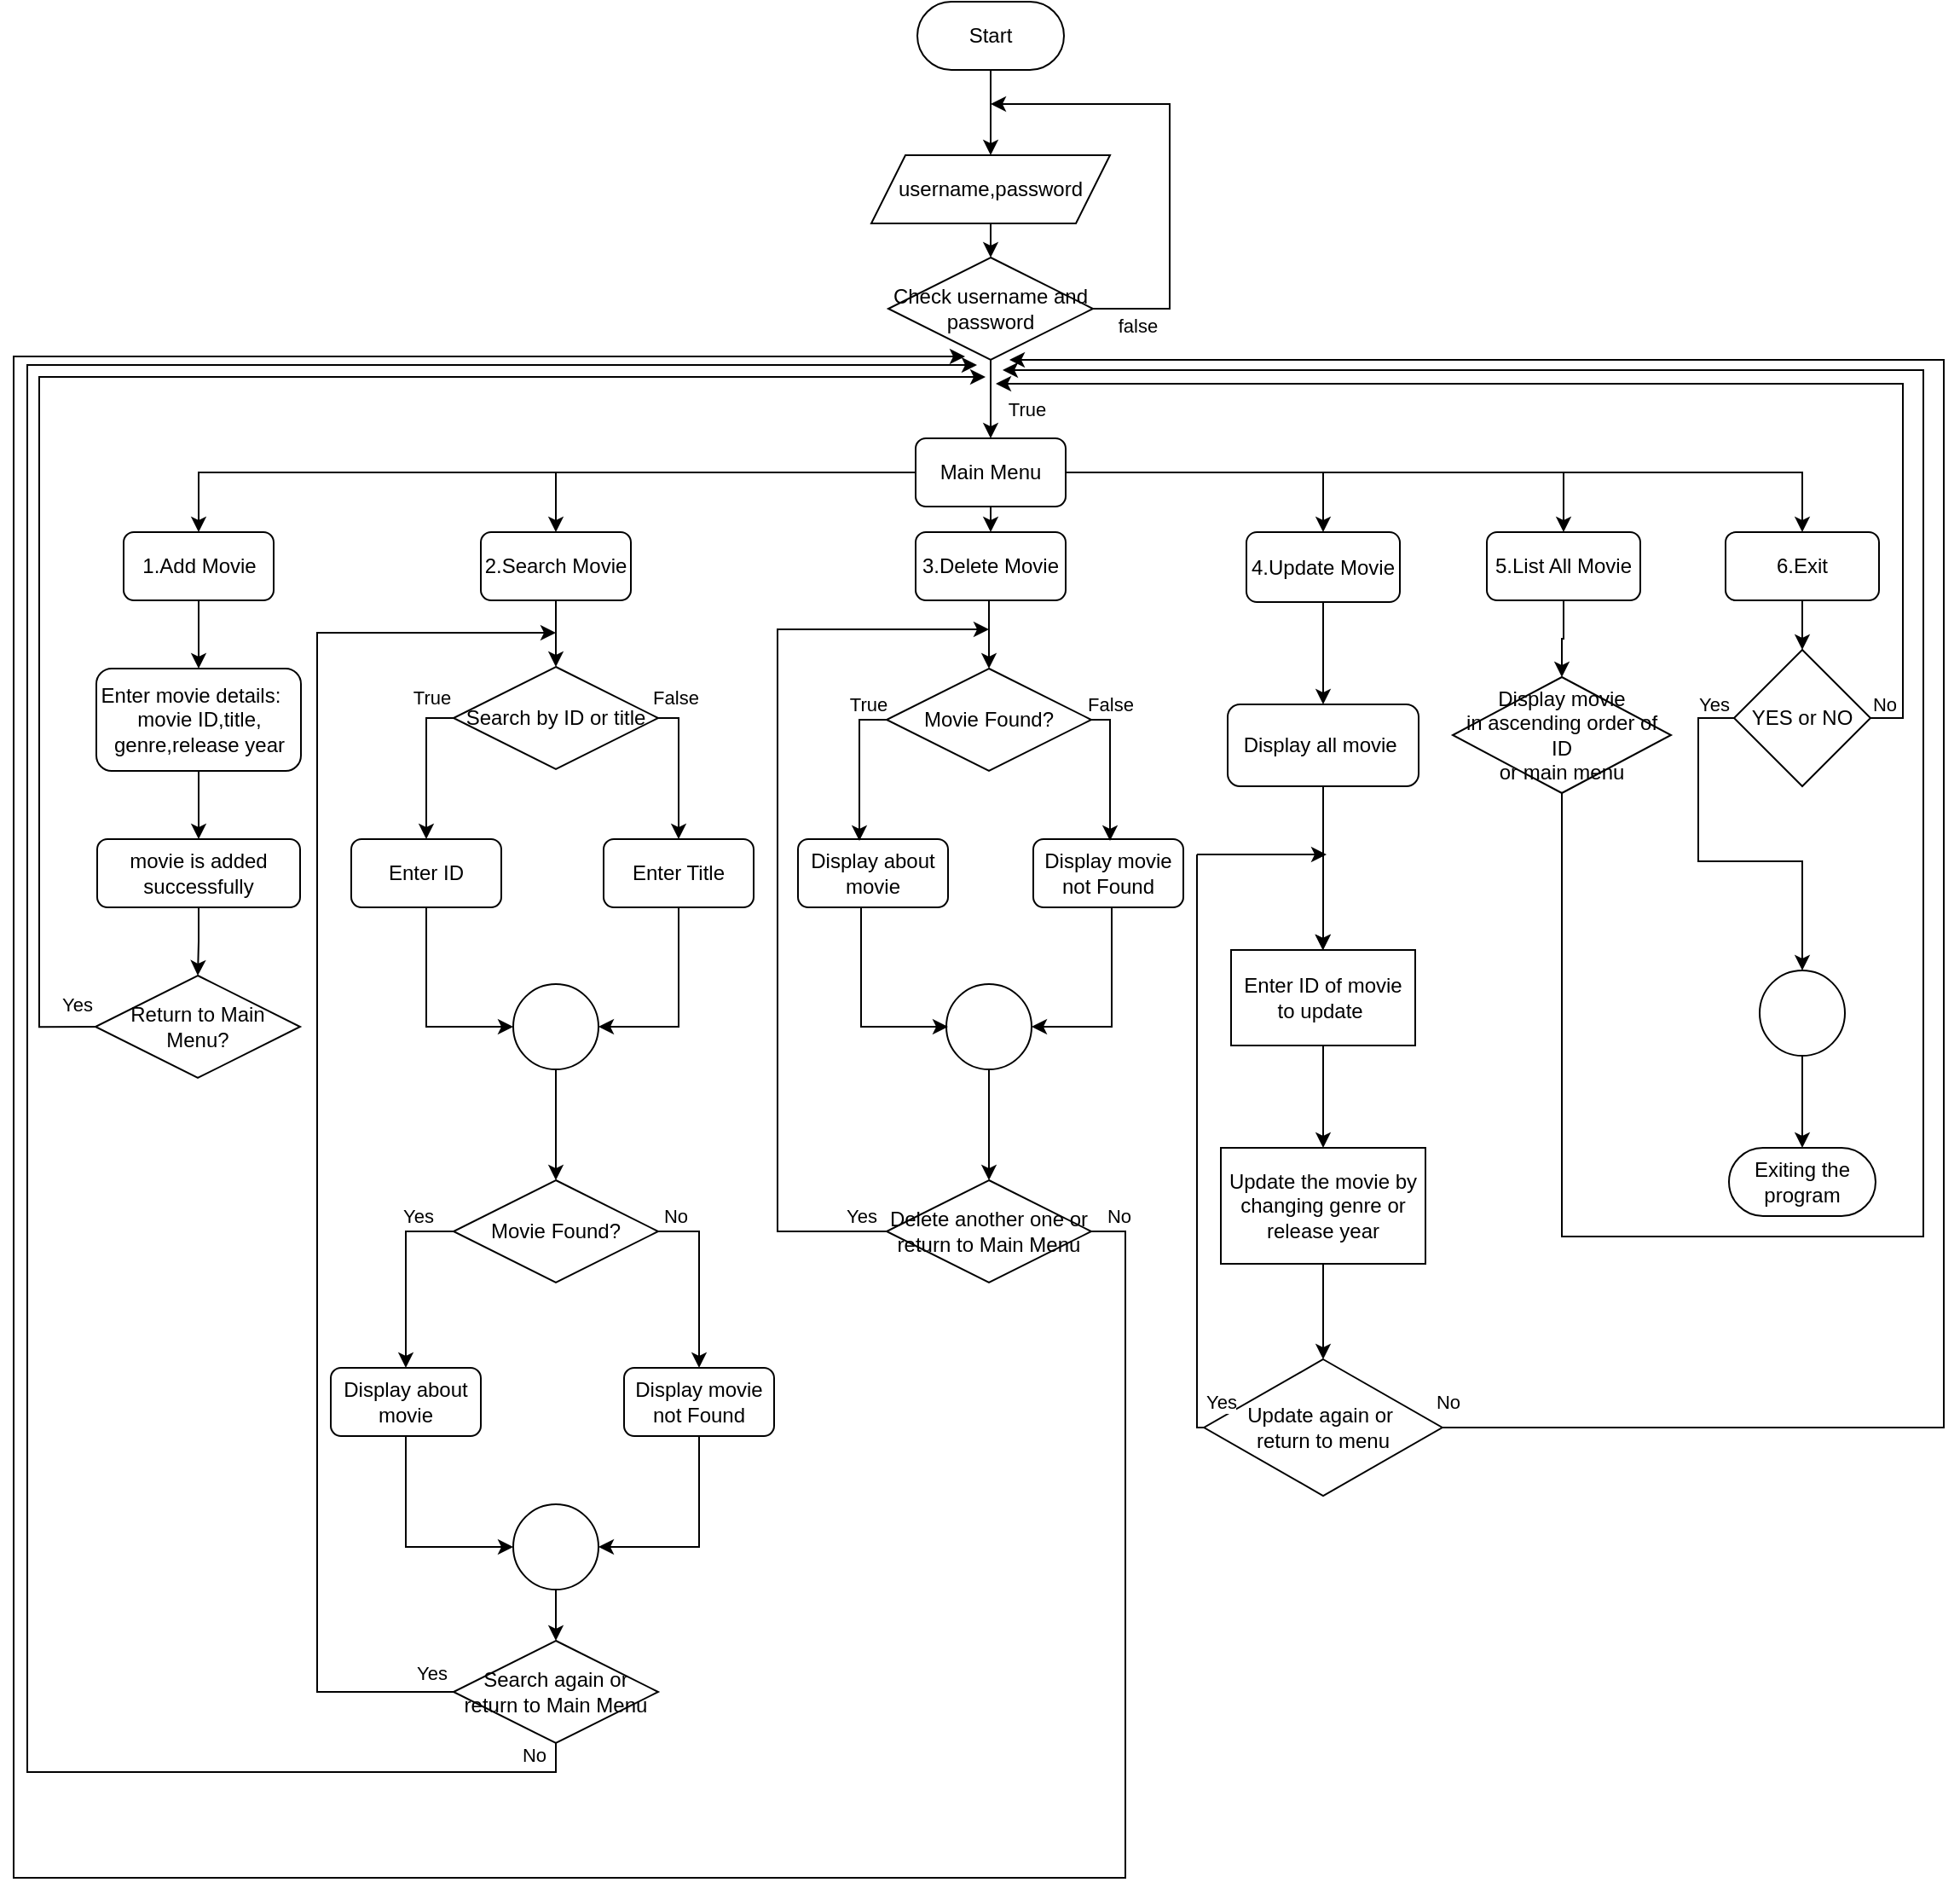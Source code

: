 <mxfile version="24.8.0">
  <diagram id="C5RBs43oDa-KdzZeNtuy" name="Page-1">
    <mxGraphModel dx="2023" dy="1763" grid="1" gridSize="4" guides="1" tooltips="1" connect="1" arrows="1" fold="1" page="1" pageScale="1" pageWidth="1169" pageHeight="1654" background="none" math="0" shadow="0">
      <root>
        <object label="" id="WIyWlLk6GJQsqaUBKTNV-0">
          <mxCell />
        </object>
        <mxCell id="WIyWlLk6GJQsqaUBKTNV-1" parent="WIyWlLk6GJQsqaUBKTNV-0" />
        <mxCell id="bXf6qjvEAu1AQfzfNr77-3" style="edgeStyle=orthogonalEdgeStyle;rounded=0;orthogonalLoop=1;jettySize=auto;html=1;entryX=0.5;entryY=0;entryDx=0;entryDy=0;" parent="WIyWlLk6GJQsqaUBKTNV-1" source="bXf6qjvEAu1AQfzfNr77-0" target="bXf6qjvEAu1AQfzfNr77-1" edge="1">
          <mxGeometry relative="1" as="geometry" />
        </mxCell>
        <mxCell id="bXf6qjvEAu1AQfzfNr77-0" value="Start" style="rounded=1;whiteSpace=wrap;html=1;arcSize=50;" parent="WIyWlLk6GJQsqaUBKTNV-1" vertex="1">
          <mxGeometry x="542" y="94" width="86" height="40" as="geometry" />
        </mxCell>
        <mxCell id="bXf6qjvEAu1AQfzfNr77-33" style="edgeStyle=orthogonalEdgeStyle;rounded=0;orthogonalLoop=1;jettySize=auto;html=1;exitX=0.5;exitY=1;exitDx=0;exitDy=0;entryX=0.5;entryY=0;entryDx=0;entryDy=0;" parent="WIyWlLk6GJQsqaUBKTNV-1" source="bXf6qjvEAu1AQfzfNr77-1" target="bXf6qjvEAu1AQfzfNr77-32" edge="1">
          <mxGeometry relative="1" as="geometry" />
        </mxCell>
        <mxCell id="bXf6qjvEAu1AQfzfNr77-1" value="username,password" style="shape=parallelogram;perimeter=parallelogramPerimeter;whiteSpace=wrap;html=1;fixedSize=1;" parent="WIyWlLk6GJQsqaUBKTNV-1" vertex="1">
          <mxGeometry x="515" y="184" width="140" height="40" as="geometry" />
        </mxCell>
        <mxCell id="bXf6qjvEAu1AQfzfNr77-51" style="edgeStyle=orthogonalEdgeStyle;rounded=0;orthogonalLoop=1;jettySize=auto;html=1;exitX=0.5;exitY=1;exitDx=0;exitDy=0;entryX=0.5;entryY=0;entryDx=0;entryDy=0;" parent="WIyWlLk6GJQsqaUBKTNV-1" source="bXf6qjvEAu1AQfzfNr77-4" target="bXf6qjvEAu1AQfzfNr77-12" edge="1">
          <mxGeometry relative="1" as="geometry" />
        </mxCell>
        <mxCell id="bXf6qjvEAu1AQfzfNr77-4" value="1.Add Movie" style="rounded=1;whiteSpace=wrap;html=1;" parent="WIyWlLk6GJQsqaUBKTNV-1" vertex="1">
          <mxGeometry x="76.5" y="405" width="88" height="40" as="geometry" />
        </mxCell>
        <mxCell id="bXf6qjvEAu1AQfzfNr77-66" style="edgeStyle=orthogonalEdgeStyle;rounded=0;orthogonalLoop=1;jettySize=auto;html=1;entryX=0.5;entryY=0;entryDx=0;entryDy=0;" parent="WIyWlLk6GJQsqaUBKTNV-1" source="bXf6qjvEAu1AQfzfNr77-5" target="bXf6qjvEAu1AQfzfNr77-16" edge="1">
          <mxGeometry relative="1" as="geometry" />
        </mxCell>
        <mxCell id="bXf6qjvEAu1AQfzfNr77-5" value="2.Search Movie" style="rounded=1;whiteSpace=wrap;html=1;" parent="WIyWlLk6GJQsqaUBKTNV-1" vertex="1">
          <mxGeometry x="286" y="405" width="88" height="40" as="geometry" />
        </mxCell>
        <mxCell id="bXf6qjvEAu1AQfzfNr77-69" style="edgeStyle=orthogonalEdgeStyle;rounded=0;orthogonalLoop=1;jettySize=auto;html=1;entryX=0.5;entryY=0;entryDx=0;entryDy=0;" parent="WIyWlLk6GJQsqaUBKTNV-1" source="bXf6qjvEAu1AQfzfNr77-6" target="bXf6qjvEAu1AQfzfNr77-25" edge="1">
          <mxGeometry relative="1" as="geometry">
            <Array as="points">
              <mxPoint x="584" y="454" />
              <mxPoint x="584" y="454" />
            </Array>
          </mxGeometry>
        </mxCell>
        <mxCell id="bXf6qjvEAu1AQfzfNr77-6" value="3.Delete Movie" style="rounded=1;whiteSpace=wrap;html=1;" parent="WIyWlLk6GJQsqaUBKTNV-1" vertex="1">
          <mxGeometry x="541" y="405" width="88" height="40" as="geometry" />
        </mxCell>
        <mxCell id="23tJMaiDq_gJXq7xwIwI-53" value="" style="edgeStyle=orthogonalEdgeStyle;rounded=0;orthogonalLoop=1;jettySize=auto;html=1;" parent="WIyWlLk6GJQsqaUBKTNV-1" source="bXf6qjvEAu1AQfzfNr77-7" target="23tJMaiDq_gJXq7xwIwI-15" edge="1">
          <mxGeometry relative="1" as="geometry" />
        </mxCell>
        <mxCell id="bXf6qjvEAu1AQfzfNr77-7" value="4.Update Movie" style="rounded=1;whiteSpace=wrap;html=1;" parent="WIyWlLk6GJQsqaUBKTNV-1" vertex="1">
          <mxGeometry x="735" y="405" width="90" height="41" as="geometry" />
        </mxCell>
        <mxCell id="23tJMaiDq_gJXq7xwIwI-56" value="" style="edgeStyle=orthogonalEdgeStyle;rounded=0;orthogonalLoop=1;jettySize=auto;html=1;" parent="WIyWlLk6GJQsqaUBKTNV-1" source="bXf6qjvEAu1AQfzfNr77-9" target="23tJMaiDq_gJXq7xwIwI-54" edge="1">
          <mxGeometry relative="1" as="geometry" />
        </mxCell>
        <mxCell id="bXf6qjvEAu1AQfzfNr77-9" value="5.List All Movie" style="rounded=1;whiteSpace=wrap;html=1;" parent="WIyWlLk6GJQsqaUBKTNV-1" vertex="1">
          <mxGeometry x="876" y="405" width="90" height="40" as="geometry" />
        </mxCell>
        <mxCell id="23tJMaiDq_gJXq7xwIwI-66" value="" style="edgeStyle=orthogonalEdgeStyle;rounded=0;orthogonalLoop=1;jettySize=auto;html=1;" parent="WIyWlLk6GJQsqaUBKTNV-1" source="bXf6qjvEAu1AQfzfNr77-11" target="23tJMaiDq_gJXq7xwIwI-65" edge="1">
          <mxGeometry relative="1" as="geometry" />
        </mxCell>
        <mxCell id="bXf6qjvEAu1AQfzfNr77-11" value="6.Exit" style="rounded=1;whiteSpace=wrap;html=1;" parent="WIyWlLk6GJQsqaUBKTNV-1" vertex="1">
          <mxGeometry x="1016" y="405" width="90" height="40" as="geometry" />
        </mxCell>
        <mxCell id="bXf6qjvEAu1AQfzfNr77-52" style="edgeStyle=orthogonalEdgeStyle;rounded=0;orthogonalLoop=1;jettySize=auto;html=1;entryX=0.5;entryY=0;entryDx=0;entryDy=0;" parent="WIyWlLk6GJQsqaUBKTNV-1" source="bXf6qjvEAu1AQfzfNr77-12" target="bXf6qjvEAu1AQfzfNr77-13" edge="1">
          <mxGeometry relative="1" as="geometry" />
        </mxCell>
        <mxCell id="bXf6qjvEAu1AQfzfNr77-12" value="Enter movie details:&amp;nbsp; &amp;nbsp; movie ID,title, genre,release year" style="rounded=1;whiteSpace=wrap;html=1;" parent="WIyWlLk6GJQsqaUBKTNV-1" vertex="1">
          <mxGeometry x="60.5" y="485" width="120" height="60" as="geometry" />
        </mxCell>
        <mxCell id="bXf6qjvEAu1AQfzfNr77-53" style="edgeStyle=orthogonalEdgeStyle;rounded=0;orthogonalLoop=1;jettySize=auto;html=1;entryX=0.5;entryY=0;entryDx=0;entryDy=0;" parent="WIyWlLk6GJQsqaUBKTNV-1" source="bXf6qjvEAu1AQfzfNr77-13" target="bXf6qjvEAu1AQfzfNr77-14" edge="1">
          <mxGeometry relative="1" as="geometry" />
        </mxCell>
        <mxCell id="bXf6qjvEAu1AQfzfNr77-13" value="movie is added successfully" style="rounded=1;whiteSpace=wrap;html=1;" parent="WIyWlLk6GJQsqaUBKTNV-1" vertex="1">
          <mxGeometry x="61" y="585" width="119" height="40" as="geometry" />
        </mxCell>
        <mxCell id="bXf6qjvEAu1AQfzfNr77-54" style="edgeStyle=orthogonalEdgeStyle;rounded=0;orthogonalLoop=1;jettySize=auto;html=1;" parent="WIyWlLk6GJQsqaUBKTNV-1" edge="1">
          <mxGeometry relative="1" as="geometry">
            <mxPoint x="582" y="314" as="targetPoint" />
            <mxPoint x="63.882" y="695.059" as="sourcePoint" />
            <Array as="points">
              <mxPoint x="27" y="695" />
              <mxPoint x="27" y="314" />
              <mxPoint x="474" y="314" />
            </Array>
          </mxGeometry>
        </mxCell>
        <mxCell id="ICd2T07HdxXLZbfCCMPQ-11" value="Yes" style="edgeLabel;html=1;align=center;verticalAlign=middle;resizable=0;points=[];" vertex="1" connectable="0" parent="bXf6qjvEAu1AQfzfNr77-54">
          <mxGeometry x="-0.974" y="-4" relative="1" as="geometry">
            <mxPoint x="-3" y="-9" as="offset" />
          </mxGeometry>
        </mxCell>
        <mxCell id="bXf6qjvEAu1AQfzfNr77-14" value="Return to Main Menu?" style="rhombus;whiteSpace=wrap;html=1;" parent="WIyWlLk6GJQsqaUBKTNV-1" vertex="1">
          <mxGeometry x="60" y="665" width="120" height="60" as="geometry" />
        </mxCell>
        <mxCell id="bXf6qjvEAu1AQfzfNr77-55" style="edgeStyle=orthogonalEdgeStyle;rounded=0;orthogonalLoop=1;jettySize=auto;html=1;entryX=0.5;entryY=0;entryDx=0;entryDy=0;" parent="WIyWlLk6GJQsqaUBKTNV-1" source="bXf6qjvEAu1AQfzfNr77-16" target="bXf6qjvEAu1AQfzfNr77-17" edge="1">
          <mxGeometry relative="1" as="geometry">
            <Array as="points">
              <mxPoint x="254" y="514" />
            </Array>
          </mxGeometry>
        </mxCell>
        <mxCell id="ICd2T07HdxXLZbfCCMPQ-12" value="True" style="edgeLabel;html=1;align=center;verticalAlign=middle;resizable=0;points=[];" vertex="1" connectable="0" parent="bXf6qjvEAu1AQfzfNr77-55">
          <mxGeometry x="-0.755" y="1" relative="1" as="geometry">
            <mxPoint x="-3" y="-13" as="offset" />
          </mxGeometry>
        </mxCell>
        <mxCell id="bXf6qjvEAu1AQfzfNr77-56" style="edgeStyle=orthogonalEdgeStyle;rounded=0;orthogonalLoop=1;jettySize=auto;html=1;entryX=0.5;entryY=0;entryDx=0;entryDy=0;" parent="WIyWlLk6GJQsqaUBKTNV-1" source="bXf6qjvEAu1AQfzfNr77-16" target="bXf6qjvEAu1AQfzfNr77-18" edge="1">
          <mxGeometry relative="1" as="geometry">
            <Array as="points">
              <mxPoint x="402" y="514" />
            </Array>
          </mxGeometry>
        </mxCell>
        <mxCell id="ICd2T07HdxXLZbfCCMPQ-13" value="False" style="edgeLabel;html=1;align=center;verticalAlign=middle;resizable=0;points=[];" vertex="1" connectable="0" parent="bXf6qjvEAu1AQfzfNr77-56">
          <mxGeometry x="-0.376" relative="1" as="geometry">
            <mxPoint x="-2" y="-26" as="offset" />
          </mxGeometry>
        </mxCell>
        <mxCell id="bXf6qjvEAu1AQfzfNr77-16" value="Search by ID or title" style="rhombus;whiteSpace=wrap;html=1;" parent="WIyWlLk6GJQsqaUBKTNV-1" vertex="1">
          <mxGeometry x="270" y="484" width="120" height="60" as="geometry" />
        </mxCell>
        <mxCell id="bXf6qjvEAu1AQfzfNr77-57" style="edgeStyle=orthogonalEdgeStyle;rounded=0;orthogonalLoop=1;jettySize=auto;html=1;entryX=0;entryY=0.5;entryDx=0;entryDy=0;" parent="WIyWlLk6GJQsqaUBKTNV-1" edge="1">
          <mxGeometry relative="1" as="geometry">
            <mxPoint x="254" y="625" as="sourcePoint" />
            <mxPoint x="305" y="695" as="targetPoint" />
            <Array as="points">
              <mxPoint x="254" y="695.06" />
            </Array>
          </mxGeometry>
        </mxCell>
        <mxCell id="bXf6qjvEAu1AQfzfNr77-17" value="Enter ID" style="rounded=1;whiteSpace=wrap;html=1;" parent="WIyWlLk6GJQsqaUBKTNV-1" vertex="1">
          <mxGeometry x="210" y="585" width="88" height="40" as="geometry" />
        </mxCell>
        <mxCell id="bXf6qjvEAu1AQfzfNr77-58" style="edgeStyle=orthogonalEdgeStyle;rounded=0;orthogonalLoop=1;jettySize=auto;html=1;entryX=1;entryY=0.5;entryDx=0;entryDy=0;" parent="WIyWlLk6GJQsqaUBKTNV-1" source="bXf6qjvEAu1AQfzfNr77-18" target="bXf6qjvEAu1AQfzfNr77-19" edge="1">
          <mxGeometry relative="1" as="geometry">
            <mxPoint x="402" y="694" as="targetPoint" />
            <Array as="points">
              <mxPoint x="402" y="695" />
            </Array>
          </mxGeometry>
        </mxCell>
        <mxCell id="bXf6qjvEAu1AQfzfNr77-18" value="Enter Title" style="rounded=1;whiteSpace=wrap;html=1;" parent="WIyWlLk6GJQsqaUBKTNV-1" vertex="1">
          <mxGeometry x="358" y="585" width="88" height="40" as="geometry" />
        </mxCell>
        <mxCell id="bXf6qjvEAu1AQfzfNr77-59" style="edgeStyle=orthogonalEdgeStyle;rounded=0;orthogonalLoop=1;jettySize=auto;html=1;entryX=0.5;entryY=0;entryDx=0;entryDy=0;" parent="WIyWlLk6GJQsqaUBKTNV-1" source="bXf6qjvEAu1AQfzfNr77-19" target="bXf6qjvEAu1AQfzfNr77-20" edge="1">
          <mxGeometry relative="1" as="geometry" />
        </mxCell>
        <mxCell id="bXf6qjvEAu1AQfzfNr77-19" value="" style="ellipse;whiteSpace=wrap;html=1;aspect=fixed;" parent="WIyWlLk6GJQsqaUBKTNV-1" vertex="1">
          <mxGeometry x="305" y="670" width="50" height="50" as="geometry" />
        </mxCell>
        <mxCell id="bXf6qjvEAu1AQfzfNr77-60" style="edgeStyle=orthogonalEdgeStyle;rounded=0;orthogonalLoop=1;jettySize=auto;html=1;entryX=0.5;entryY=0;entryDx=0;entryDy=0;" parent="WIyWlLk6GJQsqaUBKTNV-1" source="bXf6qjvEAu1AQfzfNr77-20" target="bXf6qjvEAu1AQfzfNr77-21" edge="1">
          <mxGeometry relative="1" as="geometry">
            <Array as="points">
              <mxPoint x="242" y="815" />
            </Array>
          </mxGeometry>
        </mxCell>
        <mxCell id="ICd2T07HdxXLZbfCCMPQ-14" value="Yes" style="edgeLabel;html=1;align=center;verticalAlign=middle;resizable=0;points=[];" vertex="1" connectable="0" parent="bXf6qjvEAu1AQfzfNr77-60">
          <mxGeometry x="-0.602" y="1" relative="1" as="geometry">
            <mxPoint y="-10" as="offset" />
          </mxGeometry>
        </mxCell>
        <mxCell id="bXf6qjvEAu1AQfzfNr77-61" style="edgeStyle=orthogonalEdgeStyle;rounded=0;orthogonalLoop=1;jettySize=auto;html=1;entryX=0.5;entryY=0;entryDx=0;entryDy=0;" parent="WIyWlLk6GJQsqaUBKTNV-1" source="bXf6qjvEAu1AQfzfNr77-20" target="bXf6qjvEAu1AQfzfNr77-22" edge="1">
          <mxGeometry relative="1" as="geometry">
            <Array as="points">
              <mxPoint x="414" y="815" />
            </Array>
          </mxGeometry>
        </mxCell>
        <mxCell id="ICd2T07HdxXLZbfCCMPQ-17" value="No" style="edgeLabel;html=1;align=center;verticalAlign=middle;resizable=0;points=[];" vertex="1" connectable="0" parent="bXf6qjvEAu1AQfzfNr77-61">
          <mxGeometry x="-0.787" y="-2" relative="1" as="geometry">
            <mxPoint x="-1" y="-11" as="offset" />
          </mxGeometry>
        </mxCell>
        <mxCell id="bXf6qjvEAu1AQfzfNr77-20" value="Movie Found?" style="rhombus;whiteSpace=wrap;html=1;" parent="WIyWlLk6GJQsqaUBKTNV-1" vertex="1">
          <mxGeometry x="270" y="785" width="120" height="60" as="geometry" />
        </mxCell>
        <mxCell id="bXf6qjvEAu1AQfzfNr77-62" style="edgeStyle=orthogonalEdgeStyle;rounded=0;orthogonalLoop=1;jettySize=auto;html=1;entryX=0;entryY=0.5;entryDx=0;entryDy=0;" parent="WIyWlLk6GJQsqaUBKTNV-1" source="bXf6qjvEAu1AQfzfNr77-21" target="bXf6qjvEAu1AQfzfNr77-30" edge="1">
          <mxGeometry relative="1" as="geometry">
            <Array as="points">
              <mxPoint x="242" y="1000" />
            </Array>
          </mxGeometry>
        </mxCell>
        <mxCell id="bXf6qjvEAu1AQfzfNr77-21" value="Display about movie" style="rounded=1;whiteSpace=wrap;html=1;" parent="WIyWlLk6GJQsqaUBKTNV-1" vertex="1">
          <mxGeometry x="198" y="895" width="88" height="40" as="geometry" />
        </mxCell>
        <mxCell id="bXf6qjvEAu1AQfzfNr77-63" style="edgeStyle=orthogonalEdgeStyle;rounded=0;orthogonalLoop=1;jettySize=auto;html=1;entryX=1;entryY=0.5;entryDx=0;entryDy=0;" parent="WIyWlLk6GJQsqaUBKTNV-1" source="bXf6qjvEAu1AQfzfNr77-22" target="bXf6qjvEAu1AQfzfNr77-30" edge="1">
          <mxGeometry relative="1" as="geometry">
            <Array as="points">
              <mxPoint x="414" y="1000" />
            </Array>
          </mxGeometry>
        </mxCell>
        <mxCell id="bXf6qjvEAu1AQfzfNr77-22" value="Display movie not Found" style="rounded=1;whiteSpace=wrap;html=1;" parent="WIyWlLk6GJQsqaUBKTNV-1" vertex="1">
          <mxGeometry x="370" y="895" width="88" height="40" as="geometry" />
        </mxCell>
        <mxCell id="bXf6qjvEAu1AQfzfNr77-65" style="edgeStyle=orthogonalEdgeStyle;rounded=0;orthogonalLoop=1;jettySize=auto;html=1;" parent="WIyWlLk6GJQsqaUBKTNV-1" source="bXf6qjvEAu1AQfzfNr77-23" edge="1">
          <mxGeometry relative="1" as="geometry">
            <mxPoint x="330" y="464" as="targetPoint" />
            <Array as="points">
              <mxPoint x="190" y="1085" />
              <mxPoint x="190" y="464" />
            </Array>
          </mxGeometry>
        </mxCell>
        <mxCell id="ICd2T07HdxXLZbfCCMPQ-18" value="Yes" style="edgeLabel;html=1;align=center;verticalAlign=middle;resizable=0;points=[];" vertex="1" connectable="0" parent="bXf6qjvEAu1AQfzfNr77-65">
          <mxGeometry x="-0.968" relative="1" as="geometry">
            <mxPoint y="-11" as="offset" />
          </mxGeometry>
        </mxCell>
        <mxCell id="bXf6qjvEAu1AQfzfNr77-67" style="edgeStyle=orthogonalEdgeStyle;rounded=0;orthogonalLoop=1;jettySize=auto;html=1;exitX=0.5;exitY=1;exitDx=0;exitDy=0;" parent="WIyWlLk6GJQsqaUBKTNV-1" edge="1" source="bXf6qjvEAu1AQfzfNr77-23">
          <mxGeometry relative="1" as="geometry">
            <mxPoint x="577" y="307" as="targetPoint" />
            <mxPoint x="327" y="1117" as="sourcePoint" />
            <Array as="points">
              <mxPoint x="330" y="1132" />
              <mxPoint x="20" y="1132" />
              <mxPoint x="20" y="307" />
            </Array>
          </mxGeometry>
        </mxCell>
        <mxCell id="ICd2T07HdxXLZbfCCMPQ-19" value="No" style="edgeLabel;html=1;align=center;verticalAlign=middle;resizable=0;points=[];" vertex="1" connectable="0" parent="bXf6qjvEAu1AQfzfNr77-67">
          <mxGeometry x="-0.965" y="4" relative="1" as="geometry">
            <mxPoint y="-14" as="offset" />
          </mxGeometry>
        </mxCell>
        <mxCell id="bXf6qjvEAu1AQfzfNr77-23" value="Search again or return to Main Menu" style="rhombus;whiteSpace=wrap;html=1;" parent="WIyWlLk6GJQsqaUBKTNV-1" vertex="1">
          <mxGeometry x="270" y="1055" width="120" height="60" as="geometry" />
        </mxCell>
        <mxCell id="bXf6qjvEAu1AQfzfNr77-25" value="Movie Found?" style="rhombus;whiteSpace=wrap;html=1;" parent="WIyWlLk6GJQsqaUBKTNV-1" vertex="1">
          <mxGeometry x="524" y="485" width="120" height="60" as="geometry" />
        </mxCell>
        <mxCell id="bXf6qjvEAu1AQfzfNr77-26" value="Display about movie" style="rounded=1;whiteSpace=wrap;html=1;" parent="WIyWlLk6GJQsqaUBKTNV-1" vertex="1">
          <mxGeometry x="472" y="585" width="88" height="40" as="geometry" />
        </mxCell>
        <mxCell id="bXf6qjvEAu1AQfzfNr77-27" value="Display movie not Found" style="rounded=1;whiteSpace=wrap;html=1;" parent="WIyWlLk6GJQsqaUBKTNV-1" vertex="1">
          <mxGeometry x="610" y="585" width="88" height="40" as="geometry" />
        </mxCell>
        <mxCell id="bXf6qjvEAu1AQfzfNr77-75" style="edgeStyle=orthogonalEdgeStyle;rounded=0;orthogonalLoop=1;jettySize=auto;html=1;" parent="WIyWlLk6GJQsqaUBKTNV-1" source="bXf6qjvEAu1AQfzfNr77-28" edge="1">
          <mxGeometry relative="1" as="geometry">
            <mxPoint x="584" y="462" as="targetPoint" />
            <Array as="points">
              <mxPoint x="460" y="815" />
              <mxPoint x="460" y="462" />
            </Array>
          </mxGeometry>
        </mxCell>
        <mxCell id="ICd2T07HdxXLZbfCCMPQ-21" value="Yes" style="edgeLabel;html=1;align=center;verticalAlign=middle;resizable=0;points=[];" vertex="1" connectable="0" parent="bXf6qjvEAu1AQfzfNr77-75">
          <mxGeometry x="-0.942" y="3" relative="1" as="geometry">
            <mxPoint y="-12" as="offset" />
          </mxGeometry>
        </mxCell>
        <mxCell id="bXf6qjvEAu1AQfzfNr77-76" style="edgeStyle=orthogonalEdgeStyle;rounded=0;orthogonalLoop=1;jettySize=auto;html=1;exitX=1;exitY=0.5;exitDx=0;exitDy=0;" parent="WIyWlLk6GJQsqaUBKTNV-1" source="bXf6qjvEAu1AQfzfNr77-28" edge="1">
          <mxGeometry relative="1" as="geometry">
            <mxPoint x="570" y="302" as="targetPoint" />
            <mxPoint x="537" y="845" as="sourcePoint" />
            <Array as="points">
              <mxPoint x="664" y="815" />
              <mxPoint x="664" y="1194" />
              <mxPoint x="12" y="1194" />
              <mxPoint x="12" y="302" />
            </Array>
          </mxGeometry>
        </mxCell>
        <mxCell id="ICd2T07HdxXLZbfCCMPQ-22" value="No" style="edgeLabel;html=1;align=center;verticalAlign=middle;resizable=0;points=[];" vertex="1" connectable="0" parent="bXf6qjvEAu1AQfzfNr77-76">
          <mxGeometry x="-0.988" relative="1" as="geometry">
            <mxPoint x="1" y="-9" as="offset" />
          </mxGeometry>
        </mxCell>
        <mxCell id="bXf6qjvEAu1AQfzfNr77-28" value="Delete another one or return to Main Menu" style="rhombus;whiteSpace=wrap;html=1;" parent="WIyWlLk6GJQsqaUBKTNV-1" vertex="1">
          <mxGeometry x="524" y="785" width="120" height="60" as="geometry" />
        </mxCell>
        <mxCell id="bXf6qjvEAu1AQfzfNr77-64" style="edgeStyle=orthogonalEdgeStyle;rounded=0;orthogonalLoop=1;jettySize=auto;html=1;entryX=0.5;entryY=0;entryDx=0;entryDy=0;" parent="WIyWlLk6GJQsqaUBKTNV-1" source="bXf6qjvEAu1AQfzfNr77-30" target="bXf6qjvEAu1AQfzfNr77-23" edge="1">
          <mxGeometry relative="1" as="geometry" />
        </mxCell>
        <mxCell id="bXf6qjvEAu1AQfzfNr77-30" value="" style="ellipse;whiteSpace=wrap;html=1;aspect=fixed;" parent="WIyWlLk6GJQsqaUBKTNV-1" vertex="1">
          <mxGeometry x="305" y="975" width="50" height="50" as="geometry" />
        </mxCell>
        <mxCell id="bXf6qjvEAu1AQfzfNr77-74" style="edgeStyle=orthogonalEdgeStyle;rounded=0;orthogonalLoop=1;jettySize=auto;html=1;entryX=0.5;entryY=0;entryDx=0;entryDy=0;" parent="WIyWlLk6GJQsqaUBKTNV-1" source="bXf6qjvEAu1AQfzfNr77-31" target="bXf6qjvEAu1AQfzfNr77-28" edge="1">
          <mxGeometry relative="1" as="geometry" />
        </mxCell>
        <mxCell id="bXf6qjvEAu1AQfzfNr77-31" value="" style="ellipse;whiteSpace=wrap;html=1;aspect=fixed;" parent="WIyWlLk6GJQsqaUBKTNV-1" vertex="1">
          <mxGeometry x="559" y="670" width="50" height="50" as="geometry" />
        </mxCell>
        <mxCell id="bXf6qjvEAu1AQfzfNr77-36" style="edgeStyle=orthogonalEdgeStyle;rounded=0;orthogonalLoop=1;jettySize=auto;html=1;exitX=0.5;exitY=1;exitDx=0;exitDy=0;entryX=0.5;entryY=0;entryDx=0;entryDy=0;" parent="WIyWlLk6GJQsqaUBKTNV-1" source="bXf6qjvEAu1AQfzfNr77-32" target="bXf6qjvEAu1AQfzfNr77-35" edge="1">
          <mxGeometry relative="1" as="geometry" />
        </mxCell>
        <mxCell id="bXf6qjvEAu1AQfzfNr77-41" value="True" style="edgeLabel;html=1;align=center;verticalAlign=middle;resizable=0;points=[];" parent="bXf6qjvEAu1AQfzfNr77-36" vertex="1" connectable="0">
          <mxGeometry x="-0.178" y="1" relative="1" as="geometry">
            <mxPoint x="20" y="10" as="offset" />
          </mxGeometry>
        </mxCell>
        <mxCell id="bXf6qjvEAu1AQfzfNr77-38" style="edgeStyle=orthogonalEdgeStyle;rounded=0;orthogonalLoop=1;jettySize=auto;html=1;" parent="WIyWlLk6GJQsqaUBKTNV-1" source="bXf6qjvEAu1AQfzfNr77-32" edge="1">
          <mxGeometry relative="1" as="geometry">
            <mxPoint x="585" y="154" as="targetPoint" />
            <Array as="points">
              <mxPoint x="690" y="274" />
              <mxPoint x="690" y="154" />
            </Array>
          </mxGeometry>
        </mxCell>
        <mxCell id="bXf6qjvEAu1AQfzfNr77-40" value="false" style="edgeLabel;html=1;align=center;verticalAlign=middle;resizable=0;points=[];" parent="bXf6qjvEAu1AQfzfNr77-38" vertex="1" connectable="0">
          <mxGeometry x="-0.81" y="-5" relative="1" as="geometry">
            <mxPoint y="5" as="offset" />
          </mxGeometry>
        </mxCell>
        <mxCell id="bXf6qjvEAu1AQfzfNr77-32" value="Check username and password" style="rhombus;whiteSpace=wrap;html=1;" parent="WIyWlLk6GJQsqaUBKTNV-1" vertex="1">
          <mxGeometry x="525" y="244" width="120" height="60" as="geometry" />
        </mxCell>
        <mxCell id="ICd2T07HdxXLZbfCCMPQ-5" style="edgeStyle=orthogonalEdgeStyle;rounded=0;orthogonalLoop=1;jettySize=auto;html=1;entryX=0.5;entryY=0;entryDx=0;entryDy=0;" edge="1" parent="WIyWlLk6GJQsqaUBKTNV-1" source="bXf6qjvEAu1AQfzfNr77-35" target="bXf6qjvEAu1AQfzfNr77-4">
          <mxGeometry relative="1" as="geometry" />
        </mxCell>
        <mxCell id="ICd2T07HdxXLZbfCCMPQ-6" style="edgeStyle=orthogonalEdgeStyle;rounded=0;orthogonalLoop=1;jettySize=auto;html=1;entryX=0.5;entryY=0;entryDx=0;entryDy=0;" edge="1" parent="WIyWlLk6GJQsqaUBKTNV-1" source="bXf6qjvEAu1AQfzfNr77-35" target="bXf6qjvEAu1AQfzfNr77-5">
          <mxGeometry relative="1" as="geometry" />
        </mxCell>
        <mxCell id="ICd2T07HdxXLZbfCCMPQ-7" style="edgeStyle=orthogonalEdgeStyle;rounded=0;orthogonalLoop=1;jettySize=auto;html=1;exitX=0.5;exitY=1;exitDx=0;exitDy=0;entryX=0.5;entryY=0;entryDx=0;entryDy=0;" edge="1" parent="WIyWlLk6GJQsqaUBKTNV-1" source="bXf6qjvEAu1AQfzfNr77-35" target="bXf6qjvEAu1AQfzfNr77-6">
          <mxGeometry relative="1" as="geometry" />
        </mxCell>
        <mxCell id="ICd2T07HdxXLZbfCCMPQ-8" style="edgeStyle=orthogonalEdgeStyle;rounded=0;orthogonalLoop=1;jettySize=auto;html=1;entryX=0.5;entryY=0;entryDx=0;entryDy=0;" edge="1" parent="WIyWlLk6GJQsqaUBKTNV-1" source="bXf6qjvEAu1AQfzfNr77-35" target="bXf6qjvEAu1AQfzfNr77-7">
          <mxGeometry relative="1" as="geometry" />
        </mxCell>
        <mxCell id="ICd2T07HdxXLZbfCCMPQ-9" style="edgeStyle=orthogonalEdgeStyle;rounded=0;orthogonalLoop=1;jettySize=auto;html=1;entryX=0.5;entryY=0;entryDx=0;entryDy=0;" edge="1" parent="WIyWlLk6GJQsqaUBKTNV-1" source="bXf6qjvEAu1AQfzfNr77-35" target="bXf6qjvEAu1AQfzfNr77-9">
          <mxGeometry relative="1" as="geometry" />
        </mxCell>
        <mxCell id="ICd2T07HdxXLZbfCCMPQ-10" style="edgeStyle=orthogonalEdgeStyle;rounded=0;orthogonalLoop=1;jettySize=auto;html=1;entryX=0.5;entryY=0;entryDx=0;entryDy=0;" edge="1" parent="WIyWlLk6GJQsqaUBKTNV-1" source="bXf6qjvEAu1AQfzfNr77-35" target="bXf6qjvEAu1AQfzfNr77-11">
          <mxGeometry relative="1" as="geometry" />
        </mxCell>
        <mxCell id="bXf6qjvEAu1AQfzfNr77-35" value="Main Menu" style="rounded=1;whiteSpace=wrap;html=1;" parent="WIyWlLk6GJQsqaUBKTNV-1" vertex="1">
          <mxGeometry x="541" y="350" width="88" height="40" as="geometry" />
        </mxCell>
        <mxCell id="bXf6qjvEAu1AQfzfNr77-70" style="edgeStyle=orthogonalEdgeStyle;rounded=0;orthogonalLoop=1;jettySize=auto;html=1;entryX=0.5;entryY=0;entryDx=0;entryDy=0;" parent="WIyWlLk6GJQsqaUBKTNV-1" edge="1">
          <mxGeometry relative="1" as="geometry">
            <mxPoint x="524" y="515" as="sourcePoint" />
            <mxPoint x="508" y="586" as="targetPoint" />
            <Array as="points">
              <mxPoint x="508" y="515" />
            </Array>
          </mxGeometry>
        </mxCell>
        <mxCell id="ICd2T07HdxXLZbfCCMPQ-23" value="True" style="edgeLabel;html=1;align=center;verticalAlign=middle;resizable=0;points=[];" vertex="1" connectable="0" parent="bXf6qjvEAu1AQfzfNr77-70">
          <mxGeometry x="-0.824" y="2" relative="1" as="geometry">
            <mxPoint x="-4" y="-11" as="offset" />
          </mxGeometry>
        </mxCell>
        <mxCell id="bXf6qjvEAu1AQfzfNr77-71" style="edgeStyle=orthogonalEdgeStyle;rounded=0;orthogonalLoop=1;jettySize=auto;html=1;entryX=0.5;entryY=0;entryDx=0;entryDy=0;" parent="WIyWlLk6GJQsqaUBKTNV-1" edge="1">
          <mxGeometry relative="1" as="geometry">
            <mxPoint x="643" y="515" as="sourcePoint" />
            <mxPoint x="655" y="586" as="targetPoint" />
            <Array as="points">
              <mxPoint x="655" y="515" />
            </Array>
          </mxGeometry>
        </mxCell>
        <mxCell id="ICd2T07HdxXLZbfCCMPQ-25" value="False" style="edgeLabel;html=1;align=center;verticalAlign=middle;resizable=0;points=[];" vertex="1" connectable="0" parent="bXf6qjvEAu1AQfzfNr77-71">
          <mxGeometry x="-0.036" relative="1" as="geometry">
            <mxPoint y="-37" as="offset" />
          </mxGeometry>
        </mxCell>
        <mxCell id="bXf6qjvEAu1AQfzfNr77-72" style="edgeStyle=orthogonalEdgeStyle;rounded=0;orthogonalLoop=1;jettySize=auto;html=1;entryX=0;entryY=0.5;entryDx=0;entryDy=0;" parent="WIyWlLk6GJQsqaUBKTNV-1" edge="1">
          <mxGeometry relative="1" as="geometry">
            <mxPoint x="509" y="625" as="sourcePoint" />
            <mxPoint x="560" y="695" as="targetPoint" />
            <Array as="points">
              <mxPoint x="509" y="695.06" />
            </Array>
          </mxGeometry>
        </mxCell>
        <mxCell id="bXf6qjvEAu1AQfzfNr77-73" style="edgeStyle=orthogonalEdgeStyle;rounded=0;orthogonalLoop=1;jettySize=auto;html=1;entryX=1;entryY=0.5;entryDx=0;entryDy=0;" parent="WIyWlLk6GJQsqaUBKTNV-1" edge="1">
          <mxGeometry relative="1" as="geometry">
            <mxPoint x="609" y="695" as="targetPoint" />
            <mxPoint x="656" y="625" as="sourcePoint" />
            <Array as="points">
              <mxPoint x="656" y="695" />
            </Array>
          </mxGeometry>
        </mxCell>
        <mxCell id="ICd2T07HdxXLZbfCCMPQ-31" style="edgeStyle=orthogonalEdgeStyle;rounded=0;orthogonalLoop=1;jettySize=auto;html=1;entryX=0.5;entryY=0;entryDx=0;entryDy=0;" edge="1" parent="WIyWlLk6GJQsqaUBKTNV-1" source="23tJMaiDq_gJXq7xwIwI-2" target="23tJMaiDq_gJXq7xwIwI-14">
          <mxGeometry relative="1" as="geometry" />
        </mxCell>
        <mxCell id="23tJMaiDq_gJXq7xwIwI-2" value="Update the movie by&lt;div&gt;changing genre or&lt;/div&gt;&lt;div&gt;release year&lt;/div&gt;" style="rounded=0;whiteSpace=wrap;html=1;" parent="WIyWlLk6GJQsqaUBKTNV-1" vertex="1">
          <mxGeometry x="720" y="766" width="120" height="68" as="geometry" />
        </mxCell>
        <mxCell id="ICd2T07HdxXLZbfCCMPQ-28" style="edgeStyle=orthogonalEdgeStyle;rounded=0;orthogonalLoop=1;jettySize=auto;html=1;exitX=1;exitY=0.5;exitDx=0;exitDy=0;" edge="1" parent="WIyWlLk6GJQsqaUBKTNV-1" source="23tJMaiDq_gJXq7xwIwI-14">
          <mxGeometry relative="1" as="geometry">
            <mxPoint x="596" y="304" as="targetPoint" />
            <mxPoint x="849.88" y="933.11" as="sourcePoint" />
            <Array as="points">
              <mxPoint x="1144" y="930" />
              <mxPoint x="1144" y="304" />
            </Array>
          </mxGeometry>
        </mxCell>
        <mxCell id="ICd2T07HdxXLZbfCCMPQ-32" value="No" style="edgeLabel;html=1;align=center;verticalAlign=middle;resizable=0;points=[];" vertex="1" connectable="0" parent="ICd2T07HdxXLZbfCCMPQ-28">
          <mxGeometry x="-0.984" y="-2" relative="1" as="geometry">
            <mxPoint x="-9" y="-17" as="offset" />
          </mxGeometry>
        </mxCell>
        <mxCell id="23tJMaiDq_gJXq7xwIwI-14" value="Update again or&amp;nbsp;&lt;div&gt;return to menu&lt;/div&gt;" style="rhombus;whiteSpace=wrap;html=1;" parent="WIyWlLk6GJQsqaUBKTNV-1" vertex="1">
          <mxGeometry x="710.13" y="890" width="139.75" height="80" as="geometry" />
        </mxCell>
        <mxCell id="23tJMaiDq_gJXq7xwIwI-39" style="edgeStyle=orthogonalEdgeStyle;rounded=0;orthogonalLoop=1;jettySize=auto;html=1;entryX=0.5;entryY=0;entryDx=0;entryDy=0;" parent="WIyWlLk6GJQsqaUBKTNV-1" source="23tJMaiDq_gJXq7xwIwI-15" target="23tJMaiDq_gJXq7xwIwI-20" edge="1">
          <mxGeometry relative="1" as="geometry" />
        </mxCell>
        <mxCell id="23tJMaiDq_gJXq7xwIwI-15" value="Display all movie&amp;nbsp;" style="rounded=1;whiteSpace=wrap;html=1;" parent="WIyWlLk6GJQsqaUBKTNV-1" vertex="1">
          <mxGeometry x="724" y="506" width="112" height="48" as="geometry" />
        </mxCell>
        <mxCell id="23tJMaiDq_gJXq7xwIwI-30" style="edgeStyle=orthogonalEdgeStyle;rounded=0;orthogonalLoop=1;jettySize=auto;html=1;" parent="WIyWlLk6GJQsqaUBKTNV-1" edge="1">
          <mxGeometry relative="1" as="geometry">
            <mxPoint x="779.76" y="650" as="targetPoint" />
            <mxPoint x="779.749" y="646" as="sourcePoint" />
          </mxGeometry>
        </mxCell>
        <mxCell id="23tJMaiDq_gJXq7xwIwI-49" value="" style="edgeStyle=orthogonalEdgeStyle;rounded=0;orthogonalLoop=1;jettySize=auto;html=1;" parent="WIyWlLk6GJQsqaUBKTNV-1" source="23tJMaiDq_gJXq7xwIwI-20" target="23tJMaiDq_gJXq7xwIwI-2" edge="1">
          <mxGeometry relative="1" as="geometry" />
        </mxCell>
        <mxCell id="23tJMaiDq_gJXq7xwIwI-20" value="Enter ID of movie to update&amp;nbsp;" style="rounded=0;whiteSpace=wrap;html=1;" parent="WIyWlLk6GJQsqaUBKTNV-1" vertex="1">
          <mxGeometry x="726" y="650" width="108" height="56" as="geometry" />
        </mxCell>
        <mxCell id="23tJMaiDq_gJXq7xwIwI-42" value="" style="endArrow=classic;html=1;rounded=0;" parent="WIyWlLk6GJQsqaUBKTNV-1" edge="1">
          <mxGeometry width="50" height="50" relative="1" as="geometry">
            <mxPoint x="706" y="594" as="sourcePoint" />
            <mxPoint x="782" y="594" as="targetPoint" />
          </mxGeometry>
        </mxCell>
        <mxCell id="23tJMaiDq_gJXq7xwIwI-47" value="" style="endArrow=none;html=1;rounded=0;exitX=0;exitY=0.5;exitDx=0;exitDy=0;" parent="WIyWlLk6GJQsqaUBKTNV-1" source="23tJMaiDq_gJXq7xwIwI-14" edge="1">
          <mxGeometry width="50" height="50" relative="1" as="geometry">
            <mxPoint x="830" y="744" as="sourcePoint" />
            <mxPoint x="706" y="594" as="targetPoint" />
            <Array as="points">
              <mxPoint x="706" y="930" />
            </Array>
          </mxGeometry>
        </mxCell>
        <mxCell id="ICd2T07HdxXLZbfCCMPQ-26" value="Yes" style="edgeLabel;html=1;align=center;verticalAlign=middle;resizable=0;points=[];" vertex="1" connectable="0" parent="23tJMaiDq_gJXq7xwIwI-47">
          <mxGeometry x="-0.964" y="-2" relative="1" as="geometry">
            <mxPoint x="12" y="-13" as="offset" />
          </mxGeometry>
        </mxCell>
        <mxCell id="ICd2T07HdxXLZbfCCMPQ-30" style="edgeStyle=orthogonalEdgeStyle;rounded=0;orthogonalLoop=1;jettySize=auto;html=1;" edge="1" parent="WIyWlLk6GJQsqaUBKTNV-1" source="23tJMaiDq_gJXq7xwIwI-54">
          <mxGeometry relative="1" as="geometry">
            <mxPoint x="592" y="310" as="targetPoint" />
            <Array as="points">
              <mxPoint x="920" y="818" />
              <mxPoint x="1132" y="818" />
              <mxPoint x="1132" y="310" />
            </Array>
          </mxGeometry>
        </mxCell>
        <mxCell id="23tJMaiDq_gJXq7xwIwI-54" value="Display movie&lt;div&gt;in ascending order of ID&lt;/div&gt;&lt;div&gt;or main menu&lt;/div&gt;" style="rhombus;whiteSpace=wrap;html=1;" parent="WIyWlLk6GJQsqaUBKTNV-1" vertex="1">
          <mxGeometry x="856" y="490" width="128" height="68" as="geometry" />
        </mxCell>
        <mxCell id="ICd2T07HdxXLZbfCCMPQ-1" style="edgeStyle=orthogonalEdgeStyle;rounded=0;orthogonalLoop=1;jettySize=auto;html=1;exitX=0;exitY=0.5;exitDx=0;exitDy=0;entryX=0.5;entryY=0;entryDx=0;entryDy=0;" edge="1" parent="WIyWlLk6GJQsqaUBKTNV-1" source="23tJMaiDq_gJXq7xwIwI-65" target="ICd2T07HdxXLZbfCCMPQ-2">
          <mxGeometry relative="1" as="geometry">
            <mxPoint x="1106" y="666" as="targetPoint" />
            <mxPoint x="1020" y="510" as="sourcePoint" />
            <Array as="points">
              <mxPoint x="1000" y="514" />
              <mxPoint x="1000" y="598" />
              <mxPoint x="1061" y="598" />
            </Array>
          </mxGeometry>
        </mxCell>
        <mxCell id="ICd2T07HdxXLZbfCCMPQ-33" value="Yes" style="edgeLabel;html=1;align=center;verticalAlign=middle;resizable=0;points=[];" vertex="1" connectable="0" parent="ICd2T07HdxXLZbfCCMPQ-1">
          <mxGeometry x="-0.916" y="5" relative="1" as="geometry">
            <mxPoint x="-3" y="-13" as="offset" />
          </mxGeometry>
        </mxCell>
        <mxCell id="ICd2T07HdxXLZbfCCMPQ-29" style="edgeStyle=orthogonalEdgeStyle;rounded=0;orthogonalLoop=1;jettySize=auto;html=1;exitX=1;exitY=0.5;exitDx=0;exitDy=0;" edge="1" parent="WIyWlLk6GJQsqaUBKTNV-1" source="23tJMaiDq_gJXq7xwIwI-65">
          <mxGeometry relative="1" as="geometry">
            <mxPoint x="588" y="318" as="targetPoint" />
            <mxPoint x="1092.971" y="522.029" as="sourcePoint" />
            <Array as="points">
              <mxPoint x="1120" y="514" />
              <mxPoint x="1120" y="318" />
            </Array>
          </mxGeometry>
        </mxCell>
        <mxCell id="ICd2T07HdxXLZbfCCMPQ-34" value="No" style="edgeLabel;html=1;align=center;verticalAlign=middle;resizable=0;points=[];" vertex="1" connectable="0" parent="ICd2T07HdxXLZbfCCMPQ-29">
          <mxGeometry x="-0.978" y="-1" relative="1" as="geometry">
            <mxPoint y="-9" as="offset" />
          </mxGeometry>
        </mxCell>
        <mxCell id="23tJMaiDq_gJXq7xwIwI-65" value="YES or NO" style="rhombus;whiteSpace=wrap;html=1;" parent="WIyWlLk6GJQsqaUBKTNV-1" vertex="1">
          <mxGeometry x="1021" y="474" width="80" height="80" as="geometry" />
        </mxCell>
        <mxCell id="ICd2T07HdxXLZbfCCMPQ-4" style="edgeStyle=orthogonalEdgeStyle;rounded=0;orthogonalLoop=1;jettySize=auto;html=1;entryX=0.5;entryY=0;entryDx=0;entryDy=0;" edge="1" parent="WIyWlLk6GJQsqaUBKTNV-1" source="ICd2T07HdxXLZbfCCMPQ-2" target="ICd2T07HdxXLZbfCCMPQ-3">
          <mxGeometry relative="1" as="geometry" />
        </mxCell>
        <mxCell id="ICd2T07HdxXLZbfCCMPQ-2" value="" style="ellipse;whiteSpace=wrap;html=1;aspect=fixed;" vertex="1" parent="WIyWlLk6GJQsqaUBKTNV-1">
          <mxGeometry x="1036" y="662" width="50" height="50" as="geometry" />
        </mxCell>
        <mxCell id="ICd2T07HdxXLZbfCCMPQ-3" value="Exiting the program" style="rounded=1;whiteSpace=wrap;html=1;arcSize=50;" vertex="1" parent="WIyWlLk6GJQsqaUBKTNV-1">
          <mxGeometry x="1018" y="766" width="86" height="40" as="geometry" />
        </mxCell>
      </root>
    </mxGraphModel>
  </diagram>
</mxfile>

